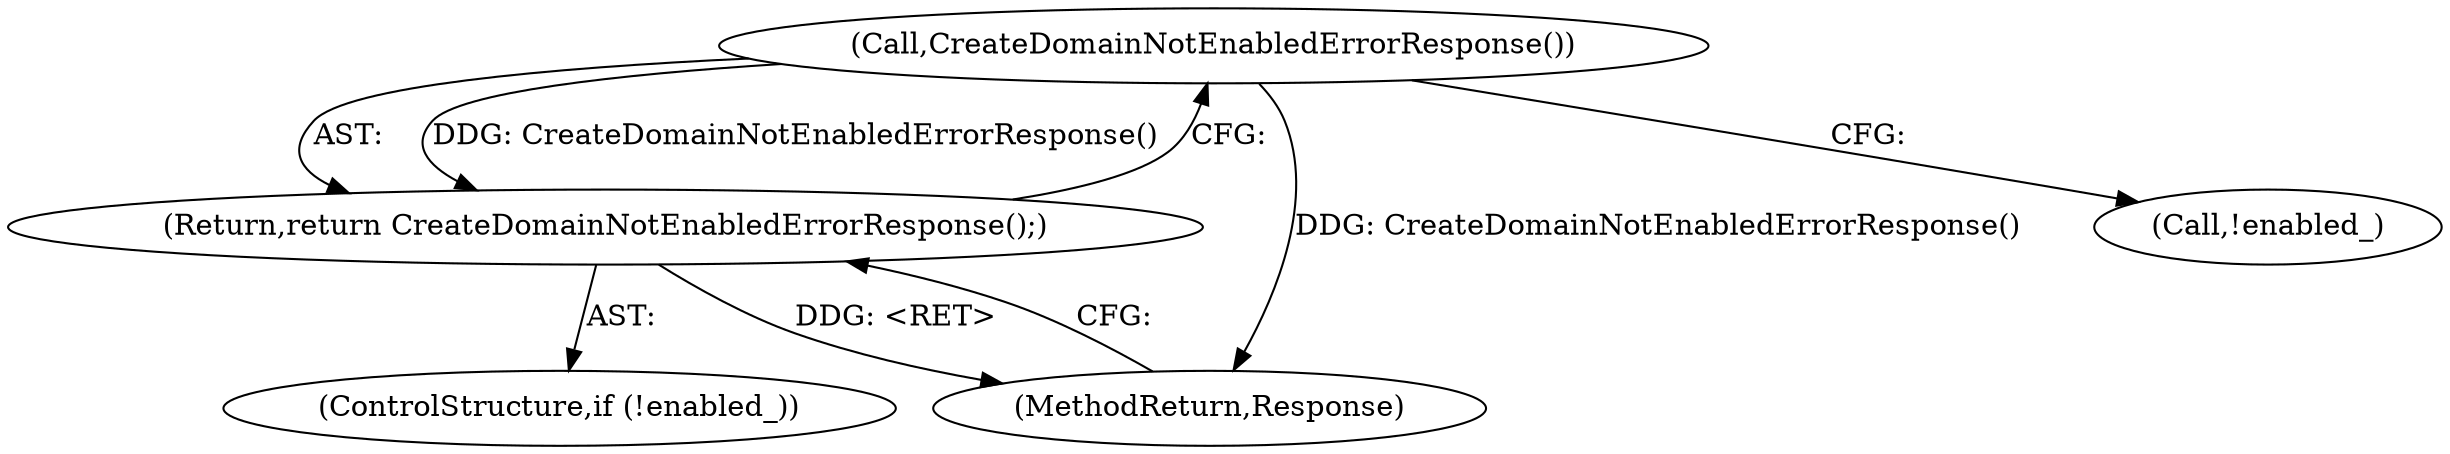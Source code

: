 digraph "0_Chrome_3c8e4852477d5b1e2da877808c998dc57db9460f_26@API" {
"1000110" [label="(Call,CreateDomainNotEnabledErrorResponse())"];
"1000109" [label="(Return,return CreateDomainNotEnabledErrorResponse();)"];
"1000109" [label="(Return,return CreateDomainNotEnabledErrorResponse();)"];
"1000106" [label="(ControlStructure,if (!enabled_))"];
"1000110" [label="(Call,CreateDomainNotEnabledErrorResponse())"];
"1000148" [label="(MethodReturn,Response)"];
"1000107" [label="(Call,!enabled_)"];
"1000110" -> "1000109"  [label="AST: "];
"1000110" -> "1000107"  [label="CFG: "];
"1000109" -> "1000110"  [label="CFG: "];
"1000110" -> "1000148"  [label="DDG: CreateDomainNotEnabledErrorResponse()"];
"1000110" -> "1000109"  [label="DDG: CreateDomainNotEnabledErrorResponse()"];
"1000109" -> "1000106"  [label="AST: "];
"1000148" -> "1000109"  [label="CFG: "];
"1000109" -> "1000148"  [label="DDG: <RET>"];
}
